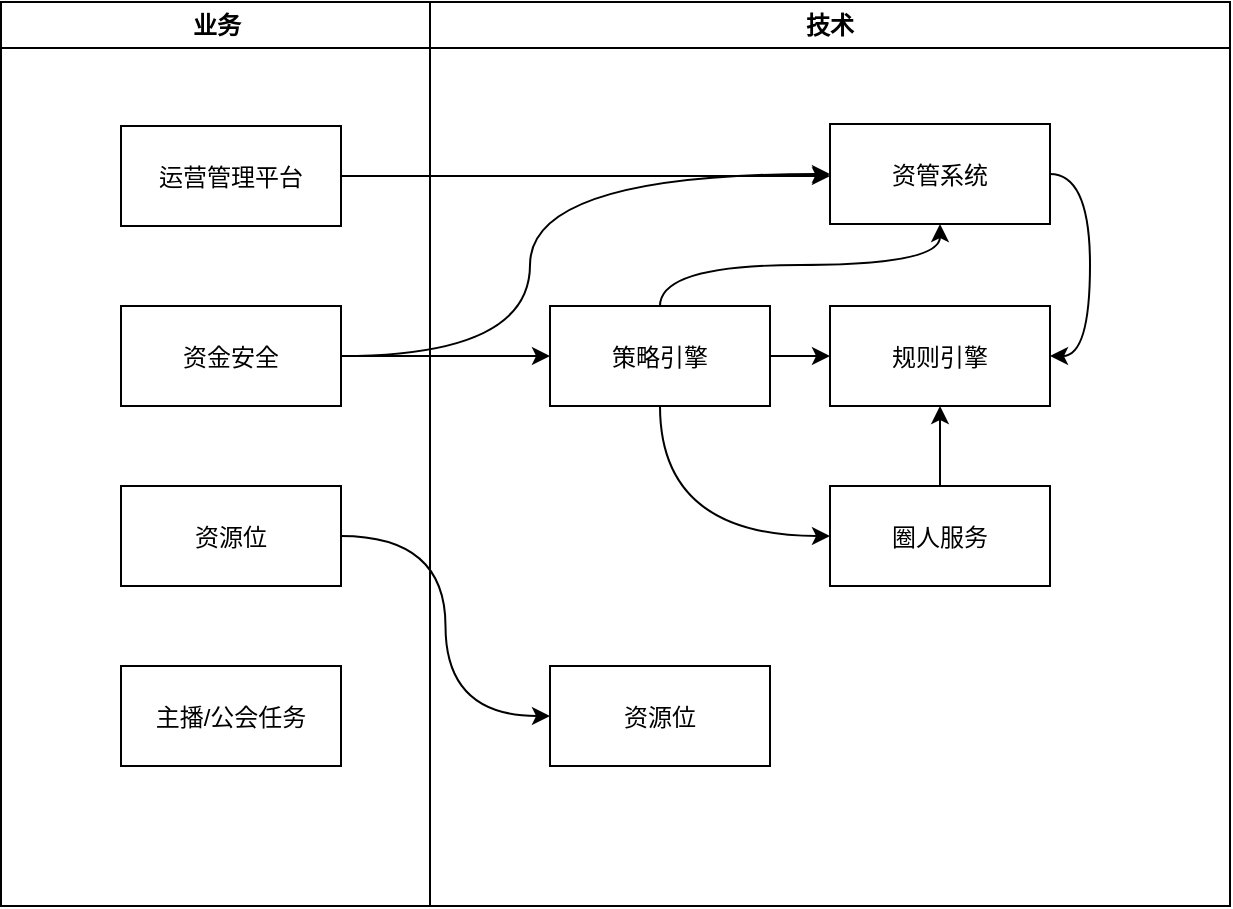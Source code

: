 <mxfile version="14.7.3" type="github"><diagram name="Page-1" id="e7e014a7-5840-1c2e-5031-d8a46d1fe8dd"><mxGraphModel dx="2595" dy="803" grid="1" gridSize="10" guides="1" tooltips="1" connect="1" arrows="1" fold="1" page="1" pageScale="1" pageWidth="1169" pageHeight="826" background="#ffffff" math="0" shadow="0"><root><mxCell id="0"/><mxCell id="1" parent="0"/><mxCell id="2" value="技术" style="swimlane;whiteSpace=wrap" parent="1" vertex="1"><mxGeometry x="170" y="128" width="400" height="452" as="geometry"/></mxCell><mxCell id="Zfrfg-gOs-KB_QYQ9pTv-29" style="edgeStyle=orthogonalEdgeStyle;curved=1;rounded=0;orthogonalLoop=1;jettySize=auto;html=1;exitX=1;exitY=0.5;exitDx=0;exitDy=0;entryX=1;entryY=0.5;entryDx=0;entryDy=0;" edge="1" parent="2" source="7" target="Zfrfg-gOs-KB_QYQ9pTv-18"><mxGeometry relative="1" as="geometry"/></mxCell><mxCell id="7" value="资管系统" style="" parent="2" vertex="1"><mxGeometry x="200" y="61" width="110" height="50" as="geometry"/></mxCell><mxCell id="Zfrfg-gOs-KB_QYQ9pTv-27" style="edgeStyle=orthogonalEdgeStyle;curved=1;rounded=0;orthogonalLoop=1;jettySize=auto;html=1;exitX=0.5;exitY=0;exitDx=0;exitDy=0;entryX=0.5;entryY=1;entryDx=0;entryDy=0;" edge="1" parent="2" source="8" target="Zfrfg-gOs-KB_QYQ9pTv-18"><mxGeometry relative="1" as="geometry"/></mxCell><mxCell id="8" value="圈人服务" style="" parent="2" vertex="1"><mxGeometry x="200" y="242" width="110" height="50" as="geometry"/></mxCell><mxCell id="Zfrfg-gOs-KB_QYQ9pTv-18" value="规则引擎" style="" vertex="1" parent="2"><mxGeometry x="200" y="152" width="110" height="50" as="geometry"/></mxCell><mxCell id="Zfrfg-gOs-KB_QYQ9pTv-24" style="edgeStyle=orthogonalEdgeStyle;curved=1;rounded=0;orthogonalLoop=1;jettySize=auto;html=1;exitX=0.5;exitY=0;exitDx=0;exitDy=0;entryX=0.5;entryY=1;entryDx=0;entryDy=0;" edge="1" parent="2" source="Zfrfg-gOs-KB_QYQ9pTv-19" target="7"><mxGeometry relative="1" as="geometry"/></mxCell><mxCell id="Zfrfg-gOs-KB_QYQ9pTv-25" style="edgeStyle=orthogonalEdgeStyle;curved=1;rounded=0;orthogonalLoop=1;jettySize=auto;html=1;exitX=0.5;exitY=1;exitDx=0;exitDy=0;entryX=0;entryY=0.5;entryDx=0;entryDy=0;" edge="1" parent="2" source="Zfrfg-gOs-KB_QYQ9pTv-19" target="8"><mxGeometry relative="1" as="geometry"/></mxCell><mxCell id="Zfrfg-gOs-KB_QYQ9pTv-30" style="edgeStyle=orthogonalEdgeStyle;curved=1;rounded=0;orthogonalLoop=1;jettySize=auto;html=1;exitX=1;exitY=0.5;exitDx=0;exitDy=0;entryX=0;entryY=0.5;entryDx=0;entryDy=0;" edge="1" parent="2" source="Zfrfg-gOs-KB_QYQ9pTv-19" target="Zfrfg-gOs-KB_QYQ9pTv-18"><mxGeometry relative="1" as="geometry"/></mxCell><mxCell id="Zfrfg-gOs-KB_QYQ9pTv-19" value="策略引擎" style="" vertex="1" parent="2"><mxGeometry x="60" y="152" width="110" height="50" as="geometry"/></mxCell><mxCell id="Zfrfg-gOs-KB_QYQ9pTv-20" value="资源位" style="" vertex="1" parent="2"><mxGeometry x="60" y="332" width="110" height="50" as="geometry"/></mxCell><mxCell id="XmUrZ2d7nXlU5lwVd_Uo-16" value="业务" style="swimlane;whiteSpace=wrap" parent="1" vertex="1"><mxGeometry x="-44.5" y="128" width="214.5" height="452" as="geometry"/></mxCell><mxCell id="XmUrZ2d7nXlU5lwVd_Uo-18" value="运营管理平台" style="" parent="XmUrZ2d7nXlU5lwVd_Uo-16" vertex="1"><mxGeometry x="60" y="62" width="110" height="50" as="geometry"/></mxCell><mxCell id="XmUrZ2d7nXlU5lwVd_Uo-19" value="资金安全" style="" parent="XmUrZ2d7nXlU5lwVd_Uo-16" vertex="1"><mxGeometry x="60" y="152" width="110" height="50" as="geometry"/></mxCell><mxCell id="Zfrfg-gOs-KB_QYQ9pTv-16" value="资源位" style="" vertex="1" parent="XmUrZ2d7nXlU5lwVd_Uo-16"><mxGeometry x="60" y="242" width="110" height="50" as="geometry"/></mxCell><mxCell id="Zfrfg-gOs-KB_QYQ9pTv-17" value="主播/公会任务" style="" vertex="1" parent="XmUrZ2d7nXlU5lwVd_Uo-16"><mxGeometry x="60" y="332" width="110" height="50" as="geometry"/></mxCell><mxCell id="Zfrfg-gOs-KB_QYQ9pTv-21" style="edgeStyle=orthogonalEdgeStyle;rounded=0;orthogonalLoop=1;jettySize=auto;html=1;exitX=1;exitY=0.5;exitDx=0;exitDy=0;entryX=0;entryY=0.5;entryDx=0;entryDy=0;curved=1;" edge="1" parent="1" source="Zfrfg-gOs-KB_QYQ9pTv-16" target="Zfrfg-gOs-KB_QYQ9pTv-20"><mxGeometry relative="1" as="geometry"/></mxCell><mxCell id="Zfrfg-gOs-KB_QYQ9pTv-22" style="edgeStyle=orthogonalEdgeStyle;rounded=0;orthogonalLoop=1;jettySize=auto;html=1;exitX=1;exitY=0.5;exitDx=0;exitDy=0;entryX=0;entryY=0.5;entryDx=0;entryDy=0;curved=1;" edge="1" parent="1" source="XmUrZ2d7nXlU5lwVd_Uo-19" target="7"><mxGeometry relative="1" as="geometry"><Array as="points"><mxPoint x="220" y="305"/><mxPoint x="220" y="214"/></Array></mxGeometry></mxCell><mxCell id="Zfrfg-gOs-KB_QYQ9pTv-23" style="edgeStyle=orthogonalEdgeStyle;curved=1;rounded=0;orthogonalLoop=1;jettySize=auto;html=1;exitX=1;exitY=0.5;exitDx=0;exitDy=0;" edge="1" parent="1" source="XmUrZ2d7nXlU5lwVd_Uo-19" target="Zfrfg-gOs-KB_QYQ9pTv-19"><mxGeometry relative="1" as="geometry"/></mxCell><mxCell id="Zfrfg-gOs-KB_QYQ9pTv-26" style="edgeStyle=orthogonalEdgeStyle;curved=1;rounded=0;orthogonalLoop=1;jettySize=auto;html=1;exitX=1;exitY=0.5;exitDx=0;exitDy=0;" edge="1" parent="1" source="XmUrZ2d7nXlU5lwVd_Uo-18"><mxGeometry relative="1" as="geometry"><mxPoint x="370" y="215" as="targetPoint"/></mxGeometry></mxCell></root></mxGraphModel></diagram></mxfile>